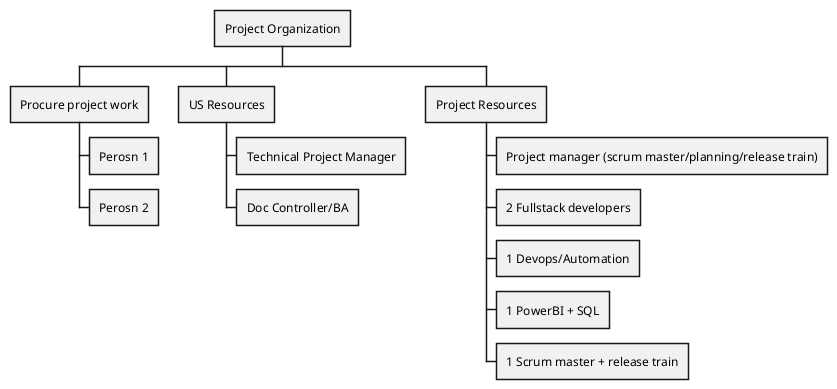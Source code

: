 @startwbs

* Project Organization
** Procure project work
*** Perosn 1
*** Perosn 2
** US Resources
*** Technical Project Manager
*** Doc Controller/BA
** Project Resources
*** Project manager (scrum master/planning/release train)
*** 2 Fullstack developers
*** 1 Devops/Automation
*** 1 PowerBI + SQL
*** 1 Scrum master + release train

@endwbs